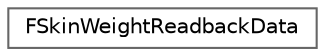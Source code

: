 digraph "Graphical Class Hierarchy"
{
 // INTERACTIVE_SVG=YES
 // LATEX_PDF_SIZE
  bgcolor="transparent";
  edge [fontname=Helvetica,fontsize=10,labelfontname=Helvetica,labelfontsize=10];
  node [fontname=Helvetica,fontsize=10,shape=box,height=0.2,width=0.4];
  rankdir="LR";
  Node0 [id="Node000000",label="FSkinWeightReadbackData",height=0.2,width=0.4,color="grey40", fillcolor="white", style="filled",URL="$d4/d8b/structFSkinWeightReadbackData.html",tooltip=" "];
}
